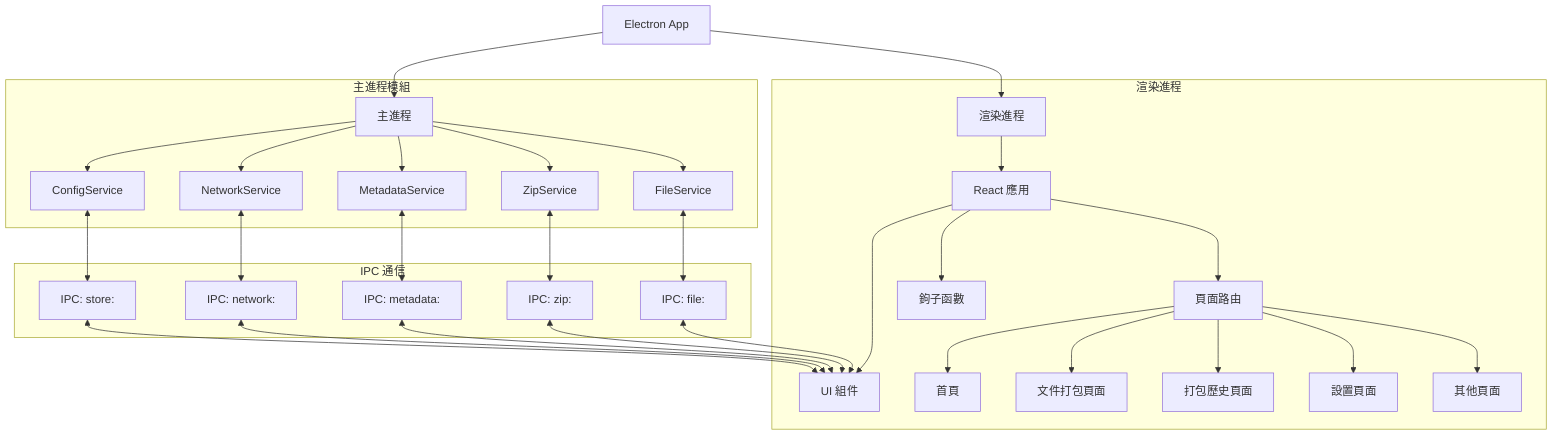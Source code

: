 graph TD
    A[Electron App] --> B[主進程]
    A --> C[渲染進程]
    
    subgraph "主進程模組"
        B --> D[FileService]
        B --> E[ZipService]
        B --> F[MetadataService]
        B --> G[NetworkService]
        B --> H[ConfigService]
    end
    
    subgraph "IPC 通信"
        D <--> I[IPC: file:]
        E <--> J[IPC: zip:]
        F <--> K[IPC: metadata:]
        G <--> L[IPC: network:]
        H <--> M[IPC: store:]
    end
    
    subgraph "渲染進程"
        C --> N[React 應用]
        N --> O[頁面路由]
        N --> P[UI 組件]
        N --> Q[鉤子函數]
        
        O --> R[首頁]
        O --> S[文件打包頁面]
        O --> T[打包歷史頁面]
        O --> U[設置頁面]
        O --> V[其他頁面]
    end
    
    I <--> P
    J <--> P
    K <--> P
    L <--> P
    M <--> P